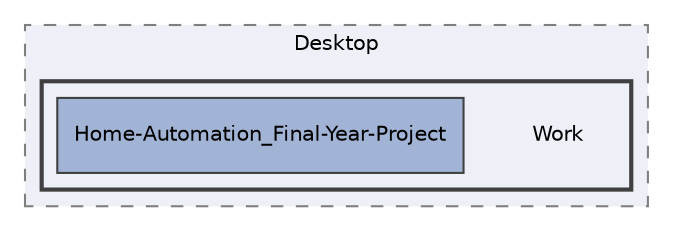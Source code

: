 digraph "C:/Users/Hadad NYIRENDA/Desktop/Work"
{
 // LATEX_PDF_SIZE
  edge [fontname="Helvetica",fontsize="10",labelfontname="Helvetica",labelfontsize="10"];
  node [fontname="Helvetica",fontsize="10",shape=record];
  compound=true
  subgraph clusterdir_f963647a67f0f02f23c113ed6c466657 {
    graph [ bgcolor="#edf0f7", pencolor="grey50", style="filled,dashed,", label="Desktop", fontname="Helvetica", fontsize="10", URL="dir_f963647a67f0f02f23c113ed6c466657.html"]
  subgraph clusterdir_d5f2dd632995ebc356b492995e0f9fda {
    graph [ bgcolor="#edf0f7", pencolor="grey25", style="filled,bold,", label="", fontname="Helvetica", fontsize="10", URL="dir_d5f2dd632995ebc356b492995e0f9fda.html"]
    dir_d5f2dd632995ebc356b492995e0f9fda [shape=plaintext, label="Work"];
  dir_d1ad64fd7e06b98a1c219166e7b6ceb2 [shape=box, label="Home-Automation_Final-Year-Project", style="filled,", fillcolor="#a2b4d6", color="grey25", URL="dir_d1ad64fd7e06b98a1c219166e7b6ceb2.html"];
  }
  }
}
